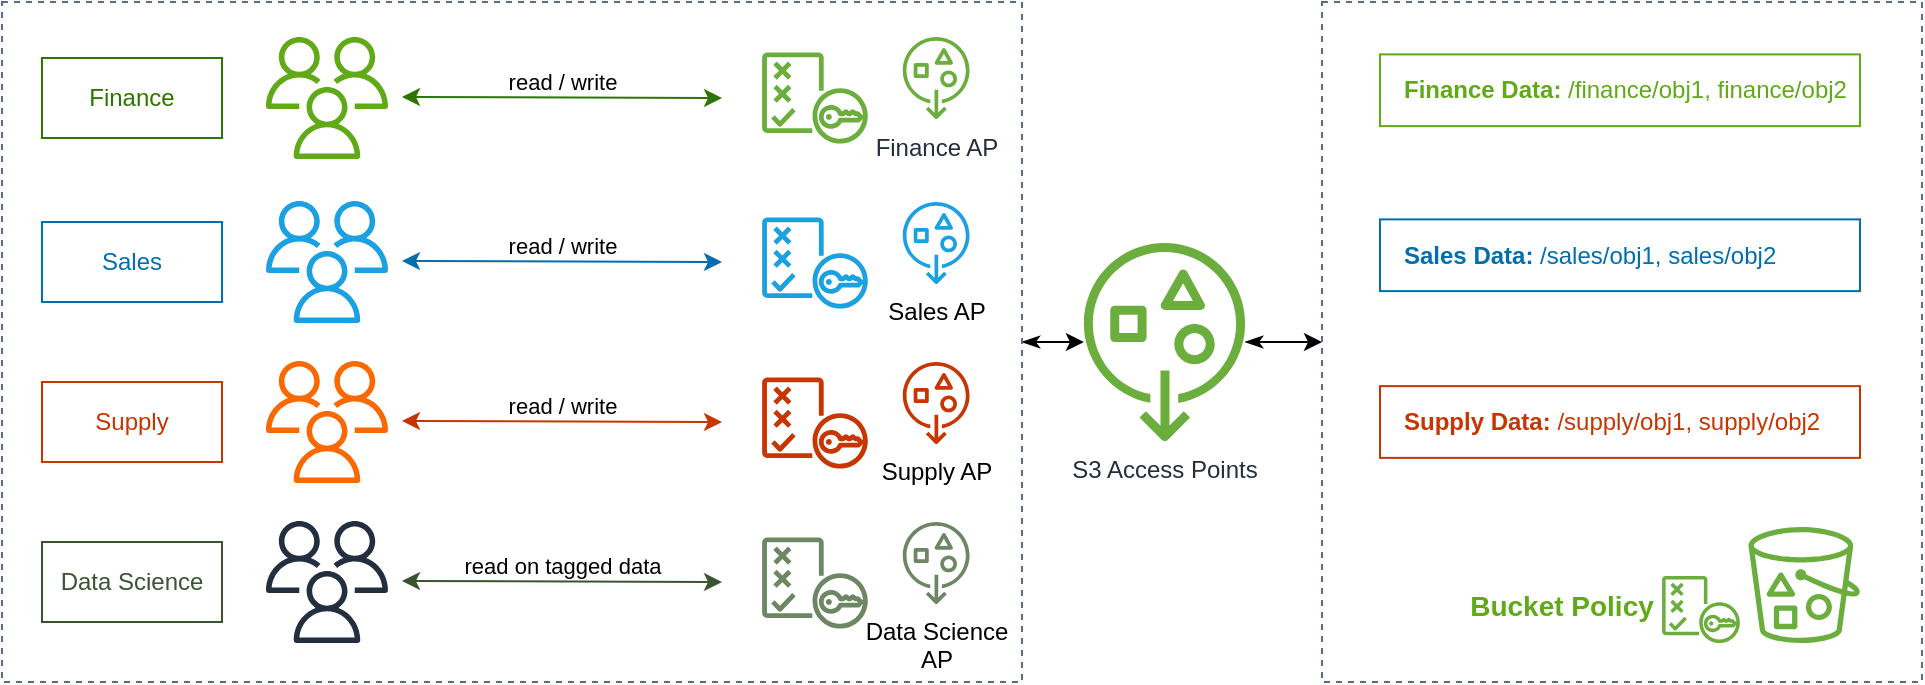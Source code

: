 <mxfile version="15.5.2" type="github">
  <diagram id="z-CwobHcTqejdmUt2V45" name="Page-1">
    <mxGraphModel dx="1422" dy="794" grid="1" gridSize="10" guides="1" tooltips="1" connect="1" arrows="1" fold="1" page="1" pageScale="1" pageWidth="850" pageHeight="1100" math="0" shadow="0">
      <root>
        <mxCell id="0" />
        <mxCell id="1" parent="0" />
        <mxCell id="6ojox6usvKkXge_dLivC-4" value="&lt;font color=&quot;#006eaf&quot;&gt;Sales&lt;/font&gt;" style="rounded=0;whiteSpace=wrap;html=1;strokeColor=#006EAF;" parent="1" vertex="1">
          <mxGeometry x="140" y="170" width="90" height="40" as="geometry" />
        </mxCell>
        <mxCell id="6ojox6usvKkXge_dLivC-5" value="&lt;font color=&quot;#c73500&quot;&gt;Supply&lt;/font&gt;" style="rounded=0;whiteSpace=wrap;html=1;strokeColor=#C73500;" parent="1" vertex="1">
          <mxGeometry x="140" y="250" width="90" height="40" as="geometry" />
        </mxCell>
        <mxCell id="6ojox6usvKkXge_dLivC-6" value="&lt;font color=&quot;#2d7600&quot;&gt;Finance&lt;/font&gt;" style="rounded=0;whiteSpace=wrap;html=1;strokeColor=#2D7600;" parent="1" vertex="1">
          <mxGeometry x="140" y="88" width="90" height="40" as="geometry" />
        </mxCell>
        <mxCell id="lEBB3PITFOX-r833i3FR-2" value="&lt;font color=&quot;#3a5431&quot;&gt;Data Science&lt;/font&gt;" style="rounded=0;whiteSpace=wrap;html=1;strokeColor=#3A5431;" vertex="1" parent="1">
          <mxGeometry x="140" y="330" width="90" height="40" as="geometry" />
        </mxCell>
        <mxCell id="lEBB3PITFOX-r833i3FR-3" value="" style="sketch=0;outlineConnect=0;fillColor=#60a917;strokeColor=#2D7600;dashed=0;verticalLabelPosition=bottom;verticalAlign=top;align=center;html=1;fontSize=12;fontStyle=0;aspect=fixed;pointerEvents=1;shape=mxgraph.aws4.users;fontColor=#ffffff;" vertex="1" parent="1">
          <mxGeometry x="252" y="77.5" width="61" height="61" as="geometry" />
        </mxCell>
        <mxCell id="lEBB3PITFOX-r833i3FR-4" value="" style="sketch=0;outlineConnect=0;fontColor=#ffffff;fillColor=#1ba1e2;strokeColor=#006EAF;dashed=0;verticalLabelPosition=bottom;verticalAlign=top;align=center;html=1;fontSize=12;fontStyle=0;aspect=fixed;pointerEvents=1;shape=mxgraph.aws4.users;" vertex="1" parent="1">
          <mxGeometry x="252" y="159.5" width="61" height="61" as="geometry" />
        </mxCell>
        <mxCell id="lEBB3PITFOX-r833i3FR-5" value="" style="sketch=0;outlineConnect=0;fontColor=#000000;fillColor=#fa6800;strokeColor=#C73500;dashed=0;verticalLabelPosition=bottom;verticalAlign=top;align=center;html=1;fontSize=12;fontStyle=0;aspect=fixed;pointerEvents=1;shape=mxgraph.aws4.users;" vertex="1" parent="1">
          <mxGeometry x="252" y="239.5" width="61" height="61" as="geometry" />
        </mxCell>
        <mxCell id="lEBB3PITFOX-r833i3FR-6" value="" style="sketch=0;outlineConnect=0;fontColor=#232F3E;gradientColor=none;fillColor=#232F3E;strokeColor=none;dashed=0;verticalLabelPosition=bottom;verticalAlign=top;align=center;html=1;fontSize=12;fontStyle=0;aspect=fixed;pointerEvents=1;shape=mxgraph.aws4.users;" vertex="1" parent="1">
          <mxGeometry x="252" y="319.5" width="61" height="61" as="geometry" />
        </mxCell>
        <mxCell id="lEBB3PITFOX-r833i3FR-7" value="" style="endArrow=classic;startArrow=classic;html=1;rounded=0;fillColor=#60a917;strokeColor=#2D7600;" edge="1" parent="1">
          <mxGeometry width="50" height="50" relative="1" as="geometry">
            <mxPoint x="320" y="107.5" as="sourcePoint" />
            <mxPoint x="480" y="108" as="targetPoint" />
          </mxGeometry>
        </mxCell>
        <mxCell id="lEBB3PITFOX-r833i3FR-8" value="read / write" style="edgeLabel;html=1;align=center;verticalAlign=middle;resizable=0;points=[];" vertex="1" connectable="0" parent="lEBB3PITFOX-r833i3FR-7">
          <mxGeometry x="-0.2" y="4" relative="1" as="geometry">
            <mxPoint x="16" y="-4" as="offset" />
          </mxGeometry>
        </mxCell>
        <mxCell id="lEBB3PITFOX-r833i3FR-9" value="" style="endArrow=classic;startArrow=classic;html=1;rounded=0;fillColor=#d80073;strokeColor=#C73500;" edge="1" parent="1">
          <mxGeometry width="50" height="50" relative="1" as="geometry">
            <mxPoint x="320" y="269.5" as="sourcePoint" />
            <mxPoint x="480" y="270" as="targetPoint" />
          </mxGeometry>
        </mxCell>
        <mxCell id="lEBB3PITFOX-r833i3FR-10" value="read / write" style="edgeLabel;html=1;align=center;verticalAlign=middle;resizable=0;points=[];" vertex="1" connectable="0" parent="lEBB3PITFOX-r833i3FR-9">
          <mxGeometry x="-0.2" y="4" relative="1" as="geometry">
            <mxPoint x="16" y="-4" as="offset" />
          </mxGeometry>
        </mxCell>
        <mxCell id="lEBB3PITFOX-r833i3FR-11" value="" style="endArrow=classic;startArrow=classic;html=1;rounded=0;fillColor=#1ba1e2;strokeColor=#006EAF;" edge="1" parent="1">
          <mxGeometry width="50" height="50" relative="1" as="geometry">
            <mxPoint x="320" y="189.5" as="sourcePoint" />
            <mxPoint x="480" y="190" as="targetPoint" />
          </mxGeometry>
        </mxCell>
        <mxCell id="lEBB3PITFOX-r833i3FR-12" value="read / write" style="edgeLabel;html=1;align=center;verticalAlign=middle;resizable=0;points=[];" vertex="1" connectable="0" parent="lEBB3PITFOX-r833i3FR-11">
          <mxGeometry x="-0.2" y="4" relative="1" as="geometry">
            <mxPoint x="16" y="-4" as="offset" />
          </mxGeometry>
        </mxCell>
        <mxCell id="lEBB3PITFOX-r833i3FR-13" value="" style="endArrow=classic;startArrow=classic;html=1;rounded=0;fillColor=#6d8764;strokeColor=#3A5431;" edge="1" parent="1">
          <mxGeometry width="50" height="50" relative="1" as="geometry">
            <mxPoint x="320" y="349.5" as="sourcePoint" />
            <mxPoint x="480" y="350" as="targetPoint" />
          </mxGeometry>
        </mxCell>
        <mxCell id="lEBB3PITFOX-r833i3FR-14" value="read on tagged data" style="edgeLabel;html=1;align=center;verticalAlign=middle;resizable=0;points=[];" vertex="1" connectable="0" parent="lEBB3PITFOX-r833i3FR-13">
          <mxGeometry x="-0.2" y="4" relative="1" as="geometry">
            <mxPoint x="16" y="-4" as="offset" />
          </mxGeometry>
        </mxCell>
        <mxCell id="lEBB3PITFOX-r833i3FR-24" value="" style="group" vertex="1" connectable="0" parent="1">
          <mxGeometry x="500" y="77.5" width="104.17" height="53.25" as="geometry" />
        </mxCell>
        <mxCell id="6ojox6usvKkXge_dLivC-1" value="Finance AP" style="sketch=0;outlineConnect=0;fontColor=#232F3E;gradientColor=none;fillColor=#6CAE3E;strokeColor=none;dashed=0;verticalLabelPosition=bottom;verticalAlign=top;align=center;html=1;fontSize=12;fontStyle=0;aspect=fixed;pointerEvents=1;shape=mxgraph.aws4.general_access_points;" parent="lEBB3PITFOX-r833i3FR-24" vertex="1">
          <mxGeometry x="70" width="34.17" height="41" as="geometry" />
        </mxCell>
        <mxCell id="lEBB3PITFOX-r833i3FR-16" value="" style="sketch=0;outlineConnect=0;fontColor=#232F3E;gradientColor=none;fillColor=#6CAE3E;strokeColor=none;dashed=0;verticalLabelPosition=bottom;verticalAlign=top;align=center;html=1;fontSize=12;fontStyle=0;aspect=fixed;pointerEvents=1;shape=mxgraph.aws4.policy;" vertex="1" parent="lEBB3PITFOX-r833i3FR-24">
          <mxGeometry y="7.75" width="52.97" height="45.5" as="geometry" />
        </mxCell>
        <mxCell id="lEBB3PITFOX-r833i3FR-25" value="" style="group" vertex="1" connectable="0" parent="1">
          <mxGeometry x="500" y="160" width="104.17" height="53.25" as="geometry" />
        </mxCell>
        <mxCell id="lEBB3PITFOX-r833i3FR-26" value="&lt;font color=&quot;#000000&quot;&gt;Sales AP&lt;/font&gt;" style="sketch=0;outlineConnect=0;fontColor=#ffffff;fillColor=#1ba1e2;strokeColor=#006EAF;dashed=0;verticalLabelPosition=bottom;verticalAlign=top;align=center;html=1;fontSize=12;fontStyle=0;aspect=fixed;pointerEvents=1;shape=mxgraph.aws4.general_access_points;" vertex="1" parent="lEBB3PITFOX-r833i3FR-25">
          <mxGeometry x="70" width="34.17" height="41" as="geometry" />
        </mxCell>
        <mxCell id="lEBB3PITFOX-r833i3FR-27" value="" style="sketch=0;outlineConnect=0;fontColor=#ffffff;fillColor=#1ba1e2;strokeColor=#006EAF;dashed=0;verticalLabelPosition=bottom;verticalAlign=top;align=center;html=1;fontSize=12;fontStyle=0;aspect=fixed;pointerEvents=1;shape=mxgraph.aws4.policy;" vertex="1" parent="lEBB3PITFOX-r833i3FR-25">
          <mxGeometry y="7.75" width="52.97" height="45.5" as="geometry" />
        </mxCell>
        <mxCell id="lEBB3PITFOX-r833i3FR-28" value="" style="group" vertex="1" connectable="0" parent="1">
          <mxGeometry x="500" y="240" width="104.17" height="53.25" as="geometry" />
        </mxCell>
        <mxCell id="lEBB3PITFOX-r833i3FR-29" value="&lt;font color=&quot;#000000&quot;&gt;Supply AP&lt;/font&gt;" style="sketch=0;outlineConnect=0;fontColor=#ffffff;fillColor=#C73500;strokeColor=#A50040;dashed=0;verticalLabelPosition=bottom;verticalAlign=top;align=center;html=1;fontSize=12;fontStyle=0;aspect=fixed;pointerEvents=1;shape=mxgraph.aws4.general_access_points;" vertex="1" parent="lEBB3PITFOX-r833i3FR-28">
          <mxGeometry x="70" width="34.17" height="41" as="geometry" />
        </mxCell>
        <mxCell id="lEBB3PITFOX-r833i3FR-30" value="" style="sketch=0;outlineConnect=0;fontColor=#ffffff;fillColor=#C73500;strokeColor=#C73500;dashed=0;verticalLabelPosition=bottom;verticalAlign=top;align=center;html=1;fontSize=12;fontStyle=0;aspect=fixed;pointerEvents=1;shape=mxgraph.aws4.policy;" vertex="1" parent="lEBB3PITFOX-r833i3FR-28">
          <mxGeometry y="7.75" width="52.97" height="45.5" as="geometry" />
        </mxCell>
        <mxCell id="lEBB3PITFOX-r833i3FR-31" value="" style="group" vertex="1" connectable="0" parent="1">
          <mxGeometry x="500" y="320" width="104.17" height="53.25" as="geometry" />
        </mxCell>
        <mxCell id="lEBB3PITFOX-r833i3FR-32" value="&lt;font color=&quot;#000000&quot;&gt;Data Science&lt;br&gt;AP&lt;/font&gt;" style="sketch=0;outlineConnect=0;fontColor=#ffffff;fillColor=#6d8764;strokeColor=#3A5431;dashed=0;verticalLabelPosition=bottom;verticalAlign=top;align=center;html=1;fontSize=12;fontStyle=0;aspect=fixed;pointerEvents=1;shape=mxgraph.aws4.general_access_points;" vertex="1" parent="lEBB3PITFOX-r833i3FR-31">
          <mxGeometry x="70" width="34.17" height="41" as="geometry" />
        </mxCell>
        <mxCell id="lEBB3PITFOX-r833i3FR-33" value="" style="sketch=0;outlineConnect=0;fontColor=#ffffff;fillColor=#6d8764;strokeColor=#3A5431;dashed=0;verticalLabelPosition=bottom;verticalAlign=top;align=center;html=1;fontSize=12;fontStyle=0;aspect=fixed;pointerEvents=1;shape=mxgraph.aws4.policy;" vertex="1" parent="lEBB3PITFOX-r833i3FR-31">
          <mxGeometry y="7.75" width="52.97" height="45.5" as="geometry" />
        </mxCell>
        <mxCell id="lEBB3PITFOX-r833i3FR-36" style="edgeStyle=orthogonalEdgeStyle;rounded=0;orthogonalLoop=1;jettySize=auto;html=1;fontColor=#006EAF;startArrow=classicThin;startFill=1;" edge="1" parent="1" source="lEBB3PITFOX-r833i3FR-34" target="lEBB3PITFOX-r833i3FR-35">
          <mxGeometry relative="1" as="geometry" />
        </mxCell>
        <mxCell id="lEBB3PITFOX-r833i3FR-34" value="" style="fillColor=none;strokeColor=#5A6C86;dashed=1;verticalAlign=top;fontStyle=0;fontColor=#5A6C86;" vertex="1" parent="1">
          <mxGeometry x="120" y="60" width="510" height="340" as="geometry" />
        </mxCell>
        <mxCell id="lEBB3PITFOX-r833i3FR-42" style="edgeStyle=orthogonalEdgeStyle;rounded=0;orthogonalLoop=1;jettySize=auto;html=1;fontColor=#C73500;startArrow=classicThin;startFill=1;strokeColor=#000000;" edge="1" parent="1" source="lEBB3PITFOX-r833i3FR-35" target="lEBB3PITFOX-r833i3FR-37">
          <mxGeometry relative="1" as="geometry" />
        </mxCell>
        <mxCell id="lEBB3PITFOX-r833i3FR-35" value="S3 Access Points" style="sketch=0;outlineConnect=0;fontColor=#232F3E;gradientColor=none;fillColor=#6CAE3E;strokeColor=none;dashed=0;verticalLabelPosition=bottom;verticalAlign=top;align=center;html=1;fontSize=12;fontStyle=0;aspect=fixed;pointerEvents=1;shape=mxgraph.aws4.general_access_points;" vertex="1" parent="1">
          <mxGeometry x="660" y="180.5" width="82.5" height="99" as="geometry" />
        </mxCell>
        <mxCell id="lEBB3PITFOX-r833i3FR-37" value="" style="fillColor=none;strokeColor=#5A6C86;dashed=1;verticalAlign=top;fontStyle=0;fontColor=#5A6C86;" vertex="1" parent="1">
          <mxGeometry x="780" y="60" width="300" height="340" as="geometry" />
        </mxCell>
        <mxCell id="lEBB3PITFOX-r833i3FR-39" value="&lt;font color=&quot;#60a917&quot;&gt;&lt;b&gt;Finance Data:&lt;/b&gt; /finance/obj1, finance/obj2&lt;/font&gt;" style="rounded=0;whiteSpace=wrap;html=1;labelBorderColor=none;fontColor=#000000;align=left;spacingLeft=10;strokeColor=#60A917;" vertex="1" parent="1">
          <mxGeometry x="809" y="86.19" width="240" height="35.87" as="geometry" />
        </mxCell>
        <mxCell id="lEBB3PITFOX-r833i3FR-40" value="&lt;font color=&quot;#006eaf&quot;&gt;&lt;b&gt;Sales Data: &lt;/b&gt;/sales/obj1, sales/obj2&lt;/font&gt;" style="rounded=0;whiteSpace=wrap;html=1;labelBorderColor=none;fontColor=#000000;align=left;spacingLeft=10;strokeColor=#006EAF;" vertex="1" parent="1">
          <mxGeometry x="809" y="168.69" width="240" height="35.87" as="geometry" />
        </mxCell>
        <mxCell id="lEBB3PITFOX-r833i3FR-41" value="&lt;font color=&quot;#c73500&quot;&gt;&lt;b&gt;Supply Data: &lt;/b&gt;/supply/obj1, supply/obj2&lt;/font&gt;" style="rounded=0;whiteSpace=wrap;html=1;labelBorderColor=none;fontColor=#000000;align=left;spacingLeft=10;strokeColor=#C73500;" vertex="1" parent="1">
          <mxGeometry x="809" y="252.07" width="240" height="35.87" as="geometry" />
        </mxCell>
        <mxCell id="lEBB3PITFOX-r833i3FR-43" value="" style="sketch=0;outlineConnect=0;fontColor=#232F3E;gradientColor=none;fillColor=#6CAE3E;strokeColor=none;dashed=0;verticalLabelPosition=bottom;verticalAlign=top;align=center;html=1;fontSize=12;fontStyle=0;aspect=fixed;pointerEvents=1;shape=mxgraph.aws4.bucket_with_objects;labelBorderColor=none;" vertex="1" parent="1">
          <mxGeometry x="993.23" y="322.5" width="55.77" height="58" as="geometry" />
        </mxCell>
        <mxCell id="lEBB3PITFOX-r833i3FR-44" value="" style="sketch=0;outlineConnect=0;fontColor=#232F3E;gradientColor=none;fillColor=#6CAE3E;strokeColor=none;dashed=0;verticalLabelPosition=bottom;verticalAlign=top;align=center;html=1;fontSize=12;fontStyle=0;aspect=fixed;pointerEvents=1;shape=mxgraph.aws4.policy;labelBorderColor=none;" vertex="1" parent="1">
          <mxGeometry x="950" y="347" width="39" height="33.5" as="geometry" />
        </mxCell>
        <mxCell id="lEBB3PITFOX-r833i3FR-45" value="&lt;font size=&quot;1&quot;&gt;&lt;b style=&quot;font-size: 14px&quot;&gt;Bucket Policy&lt;/b&gt;&lt;/font&gt;" style="text;html=1;strokeColor=none;fillColor=none;align=center;verticalAlign=middle;whiteSpace=wrap;rounded=0;labelBorderColor=none;fontColor=#60A917;" vertex="1" parent="1">
          <mxGeometry x="850" y="347" width="100" height="30" as="geometry" />
        </mxCell>
      </root>
    </mxGraphModel>
  </diagram>
</mxfile>

